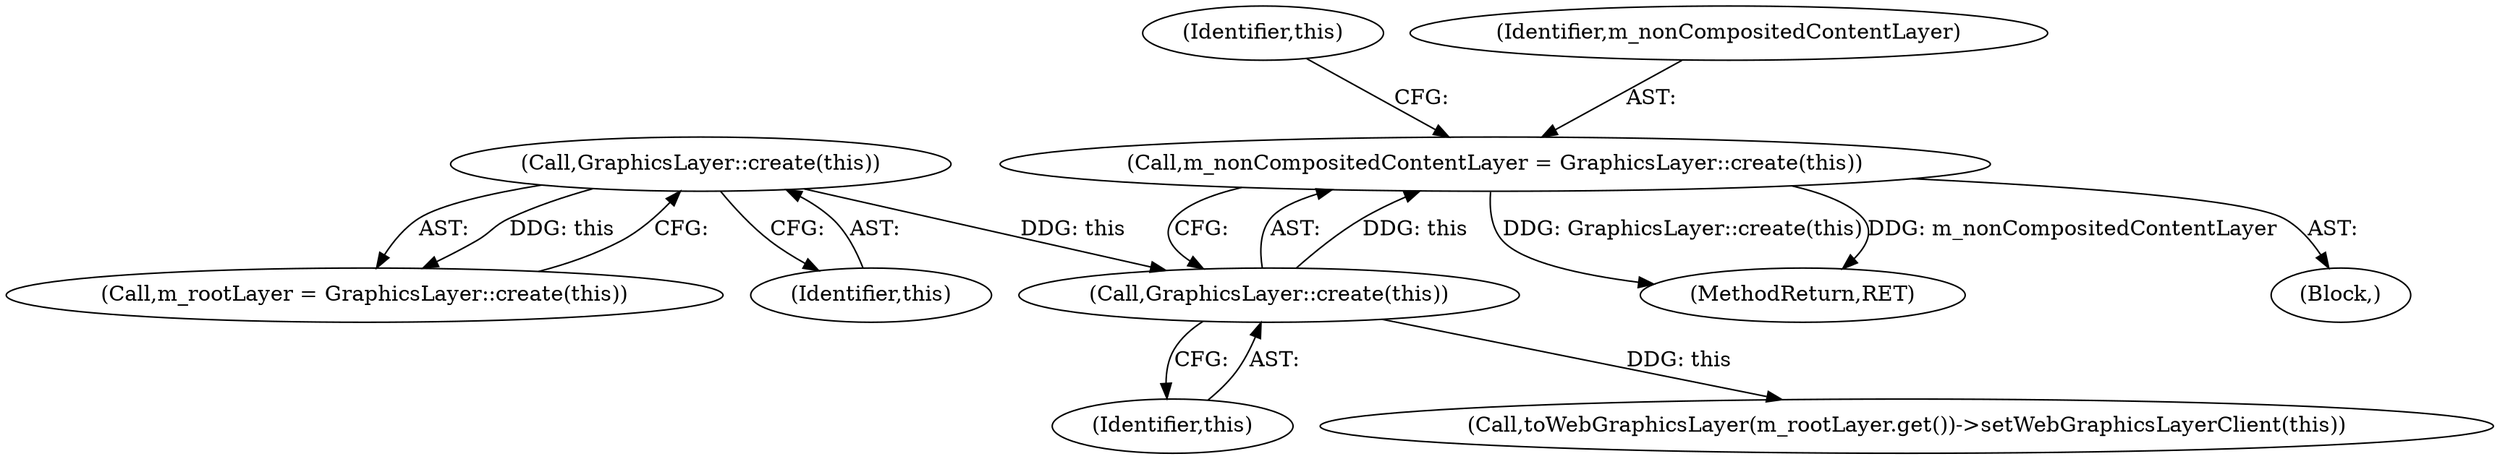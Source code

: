 digraph "0_Chrome_1777aa6484af15014b8691082a8c3075418786f5@API" {
"1000125" [label="(Call,m_nonCompositedContentLayer = GraphicsLayer::create(this))"];
"1000127" [label="(Call,GraphicsLayer::create(this))"];
"1000105" [label="(Call,GraphicsLayer::create(this))"];
"1000130" [label="(Identifier,this)"];
"1000127" [label="(Call,GraphicsLayer::create(this))"];
"1000128" [label="(Identifier,this)"];
"1000103" [label="(Call,m_rootLayer = GraphicsLayer::create(this))"];
"1000143" [label="(MethodReturn,RET)"];
"1000125" [label="(Call,m_nonCompositedContentLayer = GraphicsLayer::create(this))"];
"1000102" [label="(Block,)"];
"1000126" [label="(Identifier,m_nonCompositedContentLayer)"];
"1000106" [label="(Identifier,this)"];
"1000105" [label="(Call,GraphicsLayer::create(this))"];
"1000129" [label="(Call,toWebGraphicsLayer(m_rootLayer.get())->setWebGraphicsLayerClient(this))"];
"1000125" -> "1000102"  [label="AST: "];
"1000125" -> "1000127"  [label="CFG: "];
"1000126" -> "1000125"  [label="AST: "];
"1000127" -> "1000125"  [label="AST: "];
"1000130" -> "1000125"  [label="CFG: "];
"1000125" -> "1000143"  [label="DDG: GraphicsLayer::create(this)"];
"1000125" -> "1000143"  [label="DDG: m_nonCompositedContentLayer"];
"1000127" -> "1000125"  [label="DDG: this"];
"1000127" -> "1000128"  [label="CFG: "];
"1000128" -> "1000127"  [label="AST: "];
"1000105" -> "1000127"  [label="DDG: this"];
"1000127" -> "1000129"  [label="DDG: this"];
"1000105" -> "1000103"  [label="AST: "];
"1000105" -> "1000106"  [label="CFG: "];
"1000106" -> "1000105"  [label="AST: "];
"1000103" -> "1000105"  [label="CFG: "];
"1000105" -> "1000103"  [label="DDG: this"];
}
